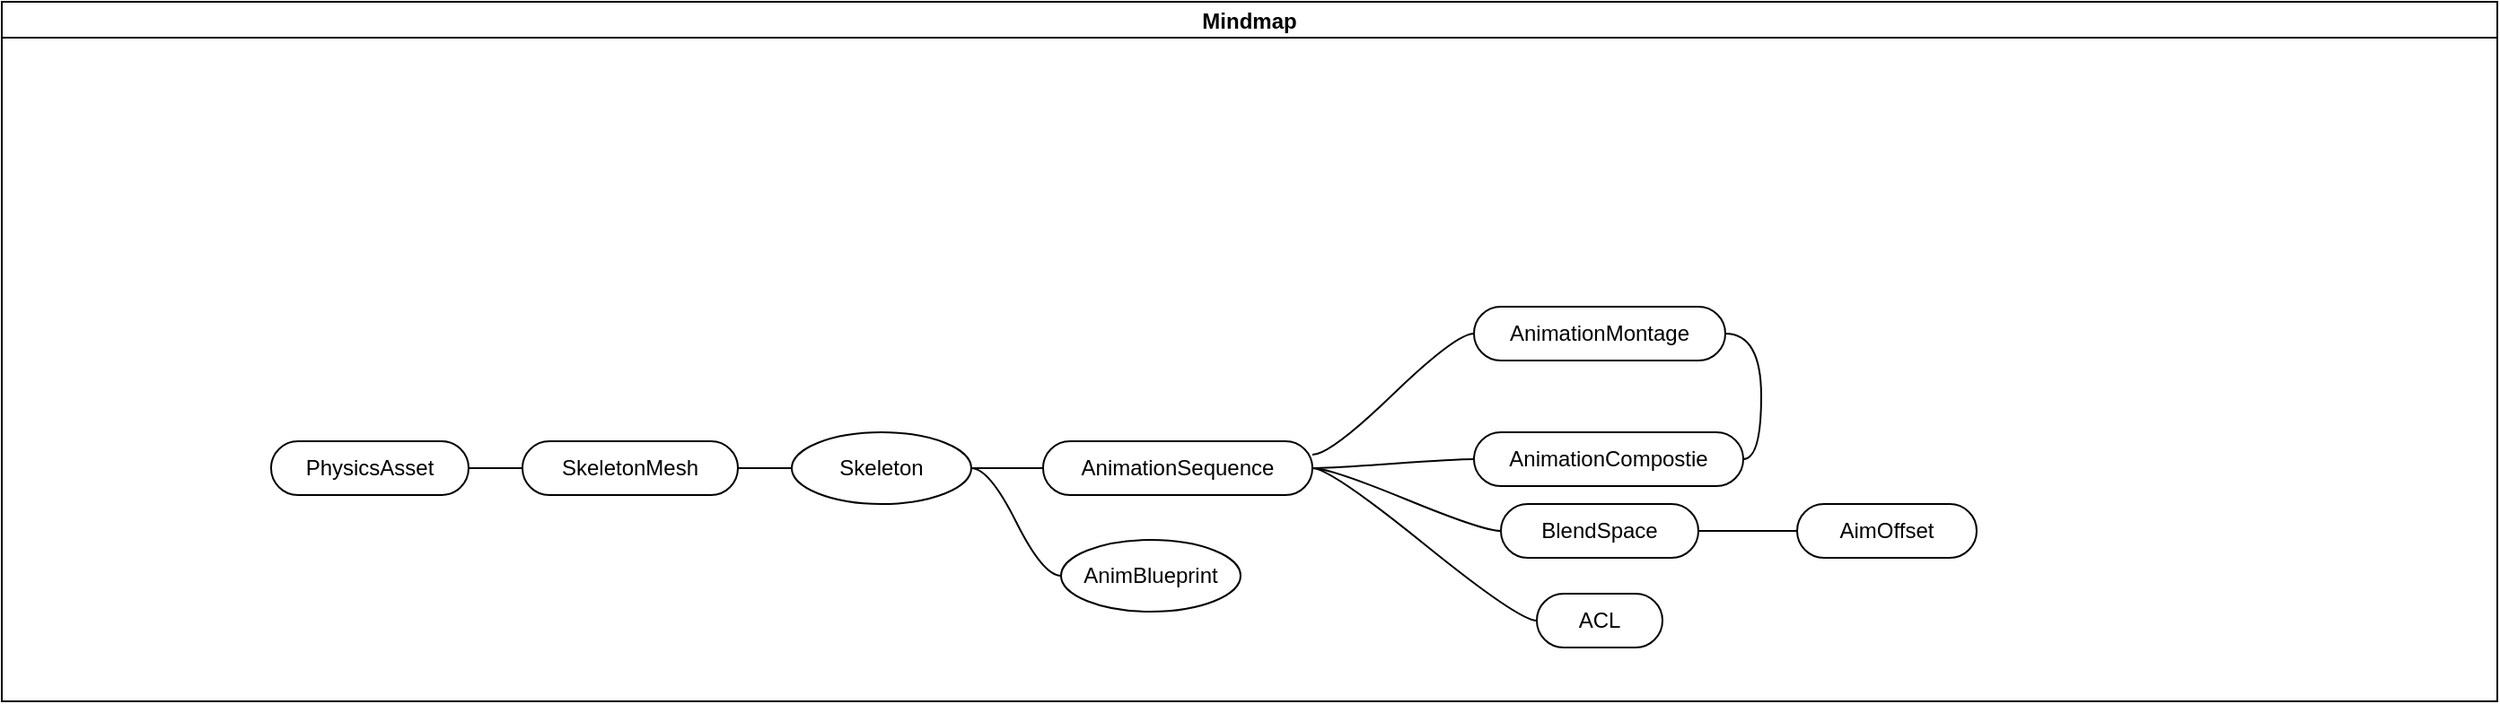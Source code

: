 <mxfile>
    <diagram id="FsjDdDusQSHI4iMfLFuU" name="Page-1">
        <mxGraphModel dx="3073" dy="1147" grid="1" gridSize="10" guides="1" tooltips="1" connect="1" arrows="1" fold="1" page="1" pageScale="1" pageWidth="850" pageHeight="1100" math="0" shadow="0">
            <root>
                <mxCell id="0"/>
                <mxCell id="1" parent="0"/>
                <mxCell id="41" value="Mindmap" style="swimlane;startSize=20;horizontal=1;containerType=tree;" vertex="1" parent="1">
                    <mxGeometry x="-240" y="470" width="1390" height="390" as="geometry">
                        <mxRectangle x="270" y="520" width="90" height="30" as="alternateBounds"/>
                    </mxGeometry>
                </mxCell>
                <mxCell id="42" value="" style="edgeStyle=entityRelationEdgeStyle;startArrow=none;endArrow=none;segment=10;curved=1;sourcePerimeterSpacing=0;targetPerimeterSpacing=0;" edge="1" parent="41" source="46" target="47">
                    <mxGeometry relative="1" as="geometry"/>
                </mxCell>
                <mxCell id="44" value="" style="edgeStyle=entityRelationEdgeStyle;startArrow=none;endArrow=none;segment=10;curved=1;sourcePerimeterSpacing=0;targetPerimeterSpacing=0;" edge="1" parent="41" source="46" target="49">
                    <mxGeometry relative="1" as="geometry"/>
                </mxCell>
                <mxCell id="46" value="Skeleton" style="ellipse;whiteSpace=wrap;html=1;align=center;treeFolding=1;treeMoving=1;newEdgeStyle={&quot;edgeStyle&quot;:&quot;entityRelationEdgeStyle&quot;,&quot;startArrow&quot;:&quot;none&quot;,&quot;endArrow&quot;:&quot;none&quot;,&quot;segment&quot;:10,&quot;curved&quot;:1,&quot;sourcePerimeterSpacing&quot;:0,&quot;targetPerimeterSpacing&quot;:0};" vertex="1" parent="41">
                    <mxGeometry x="440" y="240" width="100" height="40" as="geometry"/>
                </mxCell>
                <mxCell id="47" value="AnimationSequence" style="whiteSpace=wrap;html=1;rounded=1;arcSize=50;align=center;verticalAlign=middle;strokeWidth=1;autosize=1;spacing=4;treeFolding=1;treeMoving=1;newEdgeStyle={&quot;edgeStyle&quot;:&quot;entityRelationEdgeStyle&quot;,&quot;startArrow&quot;:&quot;none&quot;,&quot;endArrow&quot;:&quot;none&quot;,&quot;segment&quot;:10,&quot;curved&quot;:1,&quot;sourcePerimeterSpacing&quot;:0,&quot;targetPerimeterSpacing&quot;:0};" vertex="1" parent="41">
                    <mxGeometry x="580" y="245" width="150" height="30" as="geometry"/>
                </mxCell>
                <mxCell id="49" value="SkeletonMesh" style="whiteSpace=wrap;html=1;rounded=1;arcSize=50;align=center;verticalAlign=middle;strokeWidth=1;autosize=1;spacing=4;treeFolding=1;treeMoving=1;newEdgeStyle={&quot;edgeStyle&quot;:&quot;entityRelationEdgeStyle&quot;,&quot;startArrow&quot;:&quot;none&quot;,&quot;endArrow&quot;:&quot;none&quot;,&quot;segment&quot;:10,&quot;curved&quot;:1,&quot;sourcePerimeterSpacing&quot;:0,&quot;targetPerimeterSpacing&quot;:0};" vertex="1" parent="41">
                    <mxGeometry x="290" y="245" width="120" height="30" as="geometry"/>
                </mxCell>
                <mxCell id="51" value="" style="edgeStyle=entityRelationEdgeStyle;startArrow=none;endArrow=none;segment=10;curved=1;sourcePerimeterSpacing=0;targetPerimeterSpacing=0;" edge="1" target="52" source="47" parent="41">
                    <mxGeometry relative="1" as="geometry">
                        <mxPoint x="530" y="600" as="sourcePoint"/>
                    </mxGeometry>
                </mxCell>
                <mxCell id="52" value="AnimationCompostie" style="whiteSpace=wrap;html=1;rounded=1;arcSize=50;align=center;verticalAlign=middle;strokeWidth=1;autosize=1;spacing=4;treeFolding=1;treeMoving=1;newEdgeStyle={&quot;edgeStyle&quot;:&quot;entityRelationEdgeStyle&quot;,&quot;startArrow&quot;:&quot;none&quot;,&quot;endArrow&quot;:&quot;none&quot;,&quot;segment&quot;:10,&quot;curved&quot;:1,&quot;sourcePerimeterSpacing&quot;:0,&quot;targetPerimeterSpacing&quot;:0};" vertex="1" parent="41">
                    <mxGeometry x="820" y="240" width="150" height="30" as="geometry"/>
                </mxCell>
                <mxCell id="53" value="" style="edgeStyle=entityRelationEdgeStyle;startArrow=none;endArrow=none;segment=10;curved=1;sourcePerimeterSpacing=0;targetPerimeterSpacing=0;" edge="1" target="54" source="47" parent="41">
                    <mxGeometry relative="1" as="geometry">
                        <mxPoint x="705" y="570" as="sourcePoint"/>
                    </mxGeometry>
                </mxCell>
                <mxCell id="54" value="BlendSpace" style="whiteSpace=wrap;html=1;rounded=1;arcSize=50;align=center;verticalAlign=middle;strokeWidth=1;autosize=1;spacing=4;treeFolding=1;treeMoving=1;newEdgeStyle={&quot;edgeStyle&quot;:&quot;entityRelationEdgeStyle&quot;,&quot;startArrow&quot;:&quot;none&quot;,&quot;endArrow&quot;:&quot;none&quot;,&quot;segment&quot;:10,&quot;curved&quot;:1,&quot;sourcePerimeterSpacing&quot;:0,&quot;targetPerimeterSpacing&quot;:0};" vertex="1" parent="41">
                    <mxGeometry x="835" y="280" width="110" height="30" as="geometry"/>
                </mxCell>
                <mxCell id="56" value="AnimationMontage" style="whiteSpace=wrap;html=1;rounded=1;arcSize=50;align=center;verticalAlign=middle;strokeWidth=1;autosize=1;spacing=4;treeFolding=1;treeMoving=1;newEdgeStyle={&quot;edgeStyle&quot;:&quot;entityRelationEdgeStyle&quot;,&quot;startArrow&quot;:&quot;none&quot;,&quot;endArrow&quot;:&quot;none&quot;,&quot;segment&quot;:10,&quot;curved&quot;:1,&quot;sourcePerimeterSpacing&quot;:0,&quot;targetPerimeterSpacing&quot;:0};" vertex="1" parent="41">
                    <mxGeometry x="820" y="170" width="140" height="30" as="geometry"/>
                </mxCell>
                <mxCell id="55" value="" style="edgeStyle=entityRelationEdgeStyle;startArrow=none;endArrow=none;segment=10;curved=1;sourcePerimeterSpacing=0;targetPerimeterSpacing=0;" edge="1" target="56" source="52" parent="41">
                    <mxGeometry relative="1" as="geometry">
                        <mxPoint x="705" y="570" as="sourcePoint"/>
                    </mxGeometry>
                </mxCell>
                <mxCell id="57" style="edgeStyle=entityRelationEdgeStyle;html=1;startArrow=none;endArrow=none;segment=10;curved=1;sourcePerimeterSpacing=0;targetPerimeterSpacing=0;entryX=1;entryY=0.25;entryDx=0;entryDy=0;" edge="1" parent="41" source="56" target="47">
                    <mxGeometry relative="1" as="geometry"/>
                </mxCell>
                <mxCell id="58" value="" style="edgeStyle=entityRelationEdgeStyle;startArrow=none;endArrow=none;segment=10;curved=1;sourcePerimeterSpacing=0;targetPerimeterSpacing=0;" edge="1" target="59" source="47" parent="41">
                    <mxGeometry relative="1" as="geometry">
                        <mxPoint x="530" y="600" as="sourcePoint"/>
                    </mxGeometry>
                </mxCell>
                <mxCell id="59" value="ACL" style="whiteSpace=wrap;html=1;rounded=1;arcSize=50;align=center;verticalAlign=middle;strokeWidth=1;autosize=1;spacing=4;treeFolding=1;treeMoving=1;newEdgeStyle={&quot;edgeStyle&quot;:&quot;entityRelationEdgeStyle&quot;,&quot;startArrow&quot;:&quot;none&quot;,&quot;endArrow&quot;:&quot;none&quot;,&quot;segment&quot;:10,&quot;curved&quot;:1,&quot;sourcePerimeterSpacing&quot;:0,&quot;targetPerimeterSpacing&quot;:0};" vertex="1" parent="41">
                    <mxGeometry x="855" y="330" width="70" height="30" as="geometry"/>
                </mxCell>
                <mxCell id="60" value="" style="edgeStyle=entityRelationEdgeStyle;startArrow=none;endArrow=none;segment=10;curved=1;sourcePerimeterSpacing=0;targetPerimeterSpacing=0;" edge="1" target="61" source="54" parent="41">
                    <mxGeometry relative="1" as="geometry">
                        <mxPoint x="701" y="615" as="sourcePoint"/>
                    </mxGeometry>
                </mxCell>
                <mxCell id="61" value="AimOffset" style="whiteSpace=wrap;html=1;rounded=1;arcSize=50;align=center;verticalAlign=middle;strokeWidth=1;autosize=1;spacing=4;treeFolding=1;treeMoving=1;newEdgeStyle={&quot;edgeStyle&quot;:&quot;entityRelationEdgeStyle&quot;,&quot;startArrow&quot;:&quot;none&quot;,&quot;endArrow&quot;:&quot;none&quot;,&quot;segment&quot;:10,&quot;curved&quot;:1,&quot;sourcePerimeterSpacing&quot;:0,&quot;targetPerimeterSpacing&quot;:0};" vertex="1" parent="41">
                    <mxGeometry x="1000" y="280" width="100" height="30" as="geometry"/>
                </mxCell>
                <mxCell id="62" value="" style="edgeStyle=entityRelationEdgeStyle;startArrow=none;endArrow=none;segment=10;curved=1;sourcePerimeterSpacing=0;targetPerimeterSpacing=0;" edge="1" target="63" source="49" parent="41">
                    <mxGeometry relative="1" as="geometry">
                        <mxPoint x="430" y="600" as="sourcePoint"/>
                    </mxGeometry>
                </mxCell>
                <mxCell id="63" value="PhysicsAsset" style="whiteSpace=wrap;html=1;rounded=1;arcSize=50;align=center;verticalAlign=middle;strokeWidth=1;autosize=1;spacing=4;treeFolding=1;treeMoving=1;newEdgeStyle={&quot;edgeStyle&quot;:&quot;entityRelationEdgeStyle&quot;,&quot;startArrow&quot;:&quot;none&quot;,&quot;endArrow&quot;:&quot;none&quot;,&quot;segment&quot;:10,&quot;curved&quot;:1,&quot;sourcePerimeterSpacing&quot;:0,&quot;targetPerimeterSpacing&quot;:0};" vertex="1" parent="41">
                    <mxGeometry x="150" y="245" width="110" height="30" as="geometry"/>
                </mxCell>
                <mxCell id="64" value="" style="edgeStyle=entityRelationEdgeStyle;html=1;startArrow=none;endArrow=none;segment=10;curved=1;sourcePerimeterSpacing=0;targetPerimeterSpacing=0;" edge="1" source="46" target="65" parent="41">
                    <mxGeometry relative="1" as="geometry"/>
                </mxCell>
                <mxCell id="65" value="AnimBlueprint" style="ellipse;whiteSpace=wrap;html=1;align=center;treeFolding=1;treeMoving=1;newEdgeStyle={&quot;edgeStyle&quot;:&quot;entityRelationEdgeStyle&quot;,&quot;startArrow&quot;:&quot;none&quot;,&quot;endArrow&quot;:&quot;none&quot;,&quot;segment&quot;:10,&quot;curved&quot;:1,&quot;sourcePerimeterSpacing&quot;:0,&quot;targetPerimeterSpacing&quot;:0};" vertex="1" parent="41">
                    <mxGeometry x="590" y="300" width="100" height="40" as="geometry"/>
                </mxCell>
            </root>
        </mxGraphModel>
    </diagram>
</mxfile>